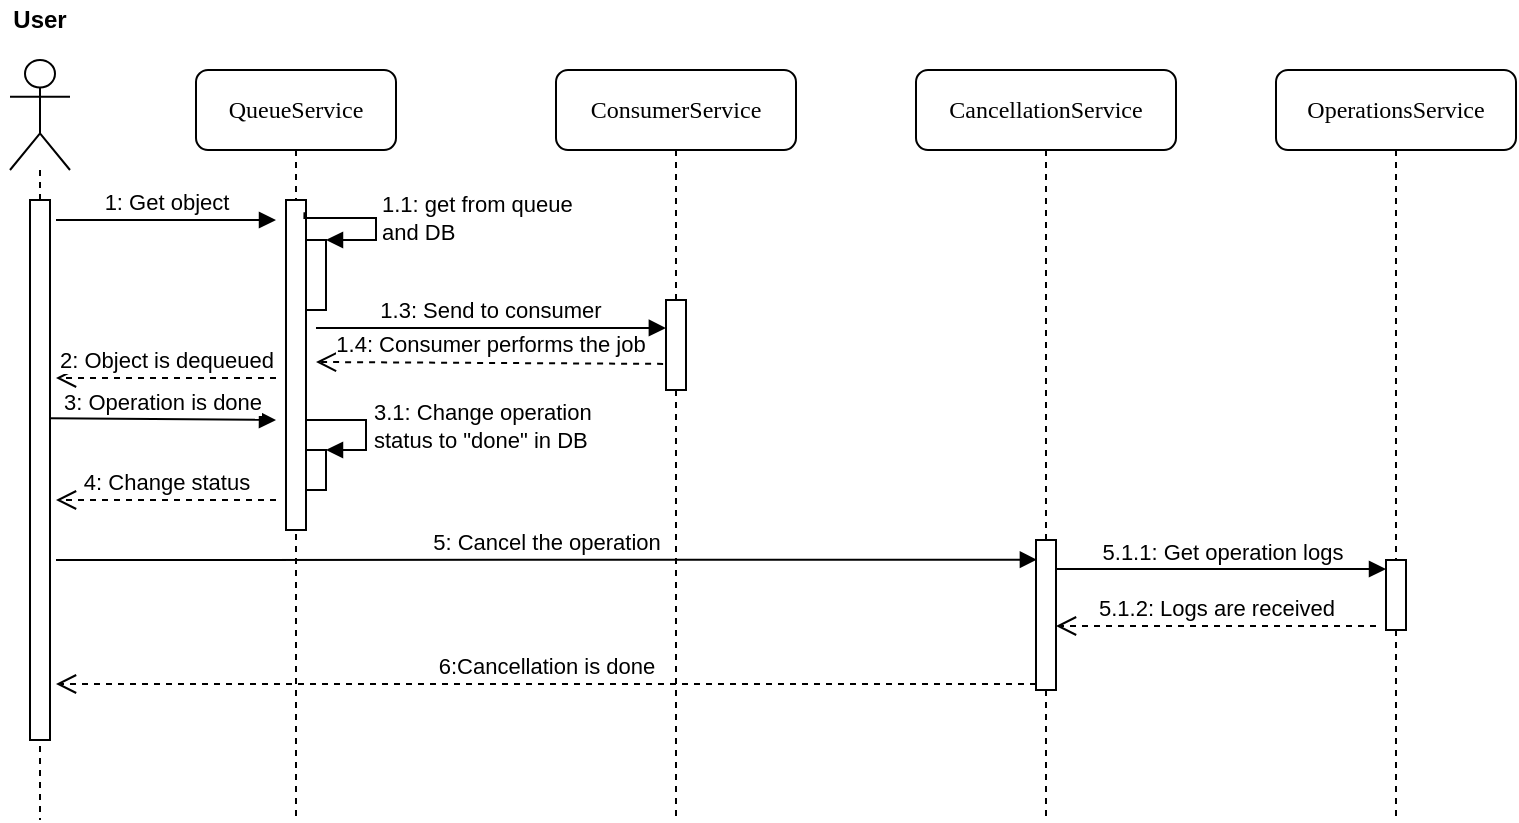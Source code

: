 <mxfile version="14.6.13" type="device"><diagram name="Page-1" id="13e1069c-82ec-6db2-03f1-153e76fe0fe0"><mxGraphModel dx="1106" dy="763" grid="1" gridSize="10" guides="1" tooltips="1" connect="1" arrows="1" fold="1" page="1" pageScale="1" pageWidth="1100" pageHeight="850" background="#ffffff" math="0" shadow="0"><root><mxCell id="0"/><mxCell id="1" parent="0"/><mxCell id="7baba1c4bc27f4b0-3" value="QueueService" style="shape=umlLifeline;perimeter=lifelinePerimeter;whiteSpace=wrap;html=1;container=1;collapsible=0;recursiveResize=0;outlineConnect=0;rounded=1;shadow=0;comic=0;labelBackgroundColor=none;strokeWidth=1;fontFamily=Verdana;fontSize=12;align=center;" parent="1" vertex="1"><mxGeometry x="240" y="65" width="100" height="375" as="geometry"/></mxCell><mxCell id="XSoB82Byp_nMdQWysND2-44" value="" style="html=1;points=[];perimeter=orthogonalPerimeter;" parent="7baba1c4bc27f4b0-3" vertex="1"><mxGeometry x="45" y="65" width="10" height="165" as="geometry"/></mxCell><mxCell id="XSoB82Byp_nMdQWysND2-63" value="5: Cancel the operation" style="html=1;verticalAlign=bottom;endArrow=block;entryX=0.045;entryY=0.131;entryDx=0;entryDy=0;entryPerimeter=0;" parent="7baba1c4bc27f4b0-3" target="XSoB82Byp_nMdQWysND2-65" edge="1"><mxGeometry width="80" relative="1" as="geometry"><mxPoint x="-70" y="245" as="sourcePoint"/><mxPoint x="370" y="245" as="targetPoint"/></mxGeometry></mxCell><mxCell id="FfIRmmn6mH5ws-nmAn7q-1" value="" style="html=1;points=[];perimeter=orthogonalPerimeter;" parent="7baba1c4bc27f4b0-3" vertex="1"><mxGeometry x="55" y="85" width="10" height="35" as="geometry"/></mxCell><mxCell id="FfIRmmn6mH5ws-nmAn7q-2" value="1.1: get from queue&lt;br&gt;and DB" style="edgeStyle=orthogonalEdgeStyle;html=1;align=left;spacingLeft=2;endArrow=block;rounded=0;entryX=1;entryY=0;exitX=0.924;exitY=0.037;exitDx=0;exitDy=0;exitPerimeter=0;" parent="7baba1c4bc27f4b0-3" source="XSoB82Byp_nMdQWysND2-44" target="FfIRmmn6mH5ws-nmAn7q-1" edge="1"><mxGeometry relative="1" as="geometry"><mxPoint x="60" y="75" as="sourcePoint"/><Array as="points"><mxPoint x="90" y="74"/><mxPoint x="90" y="85"/></Array></mxGeometry></mxCell><mxCell id="FfIRmmn6mH5ws-nmAn7q-3" value="" style="html=1;points=[];perimeter=orthogonalPerimeter;" parent="7baba1c4bc27f4b0-3" vertex="1"><mxGeometry x="55" y="190" width="10" height="20" as="geometry"/></mxCell><mxCell id="FfIRmmn6mH5ws-nmAn7q-4" value="3.1: Change operation&lt;br&gt;status to &quot;done&quot; in DB" style="edgeStyle=orthogonalEdgeStyle;html=1;align=left;spacingLeft=2;endArrow=block;rounded=0;entryX=1;entryY=0;" parent="7baba1c4bc27f4b0-3" target="FfIRmmn6mH5ws-nmAn7q-3" edge="1"><mxGeometry relative="1" as="geometry"><mxPoint x="55" y="175" as="sourcePoint"/><Array as="points"><mxPoint x="85" y="175"/></Array></mxGeometry></mxCell><mxCell id="7baba1c4bc27f4b0-4" value="OperationsService" style="shape=umlLifeline;perimeter=lifelinePerimeter;whiteSpace=wrap;html=1;container=1;collapsible=0;recursiveResize=0;outlineConnect=0;rounded=1;shadow=0;comic=0;labelBackgroundColor=none;strokeWidth=1;fontFamily=Verdana;fontSize=12;align=center;" parent="1" vertex="1"><mxGeometry x="780" y="65" width="120" height="375" as="geometry"/></mxCell><mxCell id="XSoB82Byp_nMdQWysND2-3" value="" style="shape=umlLifeline;participant=umlActor;perimeter=lifelinePerimeter;whiteSpace=wrap;html=1;container=1;collapsible=0;recursiveResize=0;verticalAlign=top;spacingTop=36;outlineConnect=0;size=55;" parent="1" vertex="1"><mxGeometry x="147" y="60" width="30" height="380" as="geometry"/></mxCell><mxCell id="XSoB82Byp_nMdQWysND2-42" value="" style="html=1;points=[];perimeter=orthogonalPerimeter;" parent="XSoB82Byp_nMdQWysND2-3" vertex="1"><mxGeometry x="10" y="70" width="10" height="270" as="geometry"/></mxCell><mxCell id="XSoB82Byp_nMdQWysND2-36" value="&lt;b&gt;User&lt;/b&gt;" style="text;html=1;strokeColor=none;fillColor=none;align=center;verticalAlign=middle;whiteSpace=wrap;rounded=0;" parent="1" vertex="1"><mxGeometry x="142" y="30" width="40" height="20" as="geometry"/></mxCell><mxCell id="XSoB82Byp_nMdQWysND2-40" value="ConsumerService" style="shape=umlLifeline;perimeter=lifelinePerimeter;whiteSpace=wrap;html=1;container=1;collapsible=0;recursiveResize=0;outlineConnect=0;rounded=1;shadow=0;comic=0;labelBackgroundColor=none;strokeWidth=1;fontFamily=Verdana;fontSize=12;align=center;" parent="1" vertex="1"><mxGeometry x="420" y="65" width="120" height="375" as="geometry"/></mxCell><mxCell id="XSoB82Byp_nMdQWysND2-49" value="" style="html=1;points=[];perimeter=orthogonalPerimeter;" parent="XSoB82Byp_nMdQWysND2-40" vertex="1"><mxGeometry x="55" y="115" width="10" height="45" as="geometry"/></mxCell><mxCell id="XSoB82Byp_nMdQWysND2-43" value="1: Get object" style="html=1;verticalAlign=bottom;endArrow=block;" parent="1" edge="1"><mxGeometry width="80" relative="1" as="geometry"><mxPoint x="170" y="140" as="sourcePoint"/><mxPoint x="280" y="140" as="targetPoint"/></mxGeometry></mxCell><mxCell id="XSoB82Byp_nMdQWysND2-50" value="1.3: Send to consumer" style="html=1;verticalAlign=bottom;endArrow=block;entryX=-0.007;entryY=0.311;entryDx=0;entryDy=0;entryPerimeter=0;" parent="1" target="XSoB82Byp_nMdQWysND2-49" edge="1"><mxGeometry width="80" relative="1" as="geometry"><mxPoint x="300" y="194" as="sourcePoint"/><mxPoint x="470" y="194" as="targetPoint"/></mxGeometry></mxCell><mxCell id="XSoB82Byp_nMdQWysND2-51" value="1.4: Consumer performs the job" style="html=1;verticalAlign=bottom;endArrow=open;dashed=1;endSize=8;exitX=-0.145;exitY=0.71;exitDx=0;exitDy=0;exitPerimeter=0;" parent="1" source="XSoB82Byp_nMdQWysND2-49" edge="1"><mxGeometry relative="1" as="geometry"><mxPoint x="605" y="212.04" as="sourcePoint"/><mxPoint x="300" y="211" as="targetPoint"/></mxGeometry></mxCell><mxCell id="XSoB82Byp_nMdQWysND2-52" value="2: Object is dequeued" style="html=1;verticalAlign=bottom;endArrow=open;dashed=1;endSize=8;" parent="1" edge="1"><mxGeometry relative="1" as="geometry"><mxPoint x="280" y="219" as="sourcePoint"/><mxPoint x="170" y="219" as="targetPoint"/></mxGeometry></mxCell><mxCell id="XSoB82Byp_nMdQWysND2-55" value="3: Operation is done" style="html=1;verticalAlign=bottom;endArrow=block;exitX=1;exitY=0.404;exitDx=0;exitDy=0;exitPerimeter=0;" parent="1" edge="1"><mxGeometry width="80" relative="1" as="geometry"><mxPoint x="167" y="239.08" as="sourcePoint"/><mxPoint x="280" y="240" as="targetPoint"/></mxGeometry></mxCell><mxCell id="XSoB82Byp_nMdQWysND2-58" value="4: Change status" style="html=1;verticalAlign=bottom;endArrow=open;dashed=1;endSize=8;" parent="1" edge="1"><mxGeometry relative="1" as="geometry"><mxPoint x="280" y="280" as="sourcePoint"/><mxPoint x="170" y="280" as="targetPoint"/></mxGeometry></mxCell><mxCell id="XSoB82Byp_nMdQWysND2-61" value="CancellationService" style="shape=umlLifeline;perimeter=lifelinePerimeter;whiteSpace=wrap;html=1;container=1;collapsible=0;recursiveResize=0;outlineConnect=0;rounded=1;shadow=0;comic=0;labelBackgroundColor=none;strokeWidth=1;fontFamily=Verdana;fontSize=12;align=center;" parent="1" vertex="1"><mxGeometry x="600" y="65" width="130" height="375" as="geometry"/></mxCell><mxCell id="XSoB82Byp_nMdQWysND2-65" value="" style="html=1;points=[];perimeter=orthogonalPerimeter;" parent="XSoB82Byp_nMdQWysND2-61" vertex="1"><mxGeometry x="60" y="235" width="10" height="75" as="geometry"/></mxCell><mxCell id="XSoB82Byp_nMdQWysND2-66" value="" style="html=1;points=[];perimeter=orthogonalPerimeter;" parent="1" vertex="1"><mxGeometry x="835" y="310" width="10" height="35" as="geometry"/></mxCell><mxCell id="XSoB82Byp_nMdQWysND2-68" value="5.1.2: Logs are received" style="html=1;verticalAlign=bottom;endArrow=open;dashed=1;endSize=8;" parent="1" edge="1"><mxGeometry relative="1" as="geometry"><mxPoint x="830" y="343" as="sourcePoint"/><mxPoint x="670" y="343" as="targetPoint"/></mxGeometry></mxCell><mxCell id="XSoB82Byp_nMdQWysND2-69" value="6:Cancellation is done" style="html=1;verticalAlign=bottom;endArrow=open;dashed=1;endSize=8;" parent="1" edge="1"><mxGeometry relative="1" as="geometry"><mxPoint x="660" y="372" as="sourcePoint"/><mxPoint x="170" y="372" as="targetPoint"/></mxGeometry></mxCell><mxCell id="XSoB82Byp_nMdQWysND2-67" value="5.1.1: Get operation logs" style="html=1;verticalAlign=bottom;endArrow=block;" parent="1" edge="1"><mxGeometry width="80" relative="1" as="geometry"><mxPoint x="670" y="314.5" as="sourcePoint"/><mxPoint x="835" y="314.5" as="targetPoint"/></mxGeometry></mxCell></root></mxGraphModel></diagram></mxfile>
